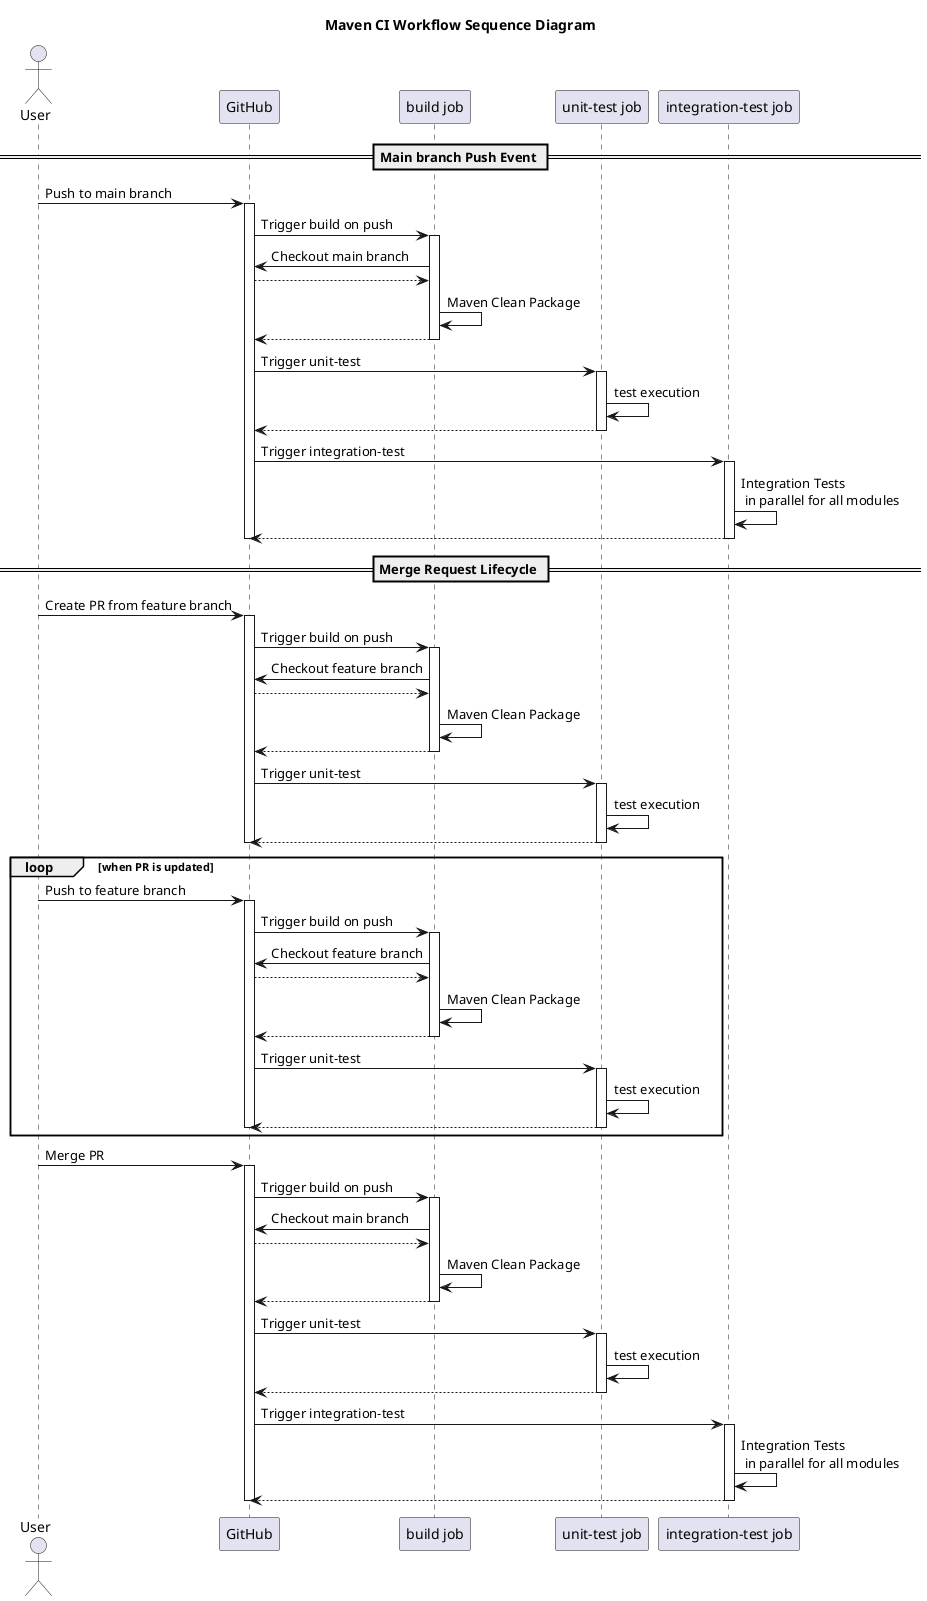 @startuml
title Maven CI Workflow Sequence Diagram

actor User as U
participant GitHub as GH
participant "build job" as B
participant "unit-test job" as UT
participant "integration-test job" as IT

== Main branch Push Event ==
U -> GH: Push to main branch
activate GH
GH -> B: Trigger build on push
activate B
B -> GH: Checkout main branch
GH --> B
B -> B : Maven Clean Package
B --> GH:
deactivate B
GH -> UT: Trigger unit-test
activate UT
UT -> UT: test execution
UT --> GH
deactivate UT
GH -> IT: Trigger integration-test
activate IT
IT -> IT: Integration Tests \n in parallel for all modules
IT --> GH
deactivate IT
deactivate GH

== Merge Request Lifecycle ==
U -> GH: Create PR from feature branch
activate GH
GH -> B: Trigger build on push
activate B
B -> GH: Checkout feature branch
GH --> B
B -> B : Maven Clean Package
B --> GH:
deactivate B
GH -> UT: Trigger unit-test
activate UT
UT -> UT: test execution
UT --> GH
deactivate UT
deactivate GH

loop when PR is updated
    U -> GH: Push to feature branch
    activate GH
    GH -> B: Trigger build on push
    activate B
    B -> GH: Checkout feature branch
    GH --> B
    B -> B : Maven Clean Package
    B --> GH:
    deactivate B
    GH -> UT: Trigger unit-test
    activate UT
    UT -> UT: test execution
    UT --> GH
    deactivate UT
    deactivate GH
end

U -> GH: Merge PR
activate GH
GH -> B: Trigger build on push
activate B
B -> GH: Checkout main branch
GH --> B
B -> B : Maven Clean Package
B --> GH:
deactivate B
GH -> UT: Trigger unit-test
activate UT
UT -> UT: test execution
UT --> GH
deactivate UT
GH -> IT: Trigger integration-test
activate IT
IT -> IT: Integration Tests \n in parallel for all modules
IT --> GH
deactivate IT
deactivate GH

@enduml
